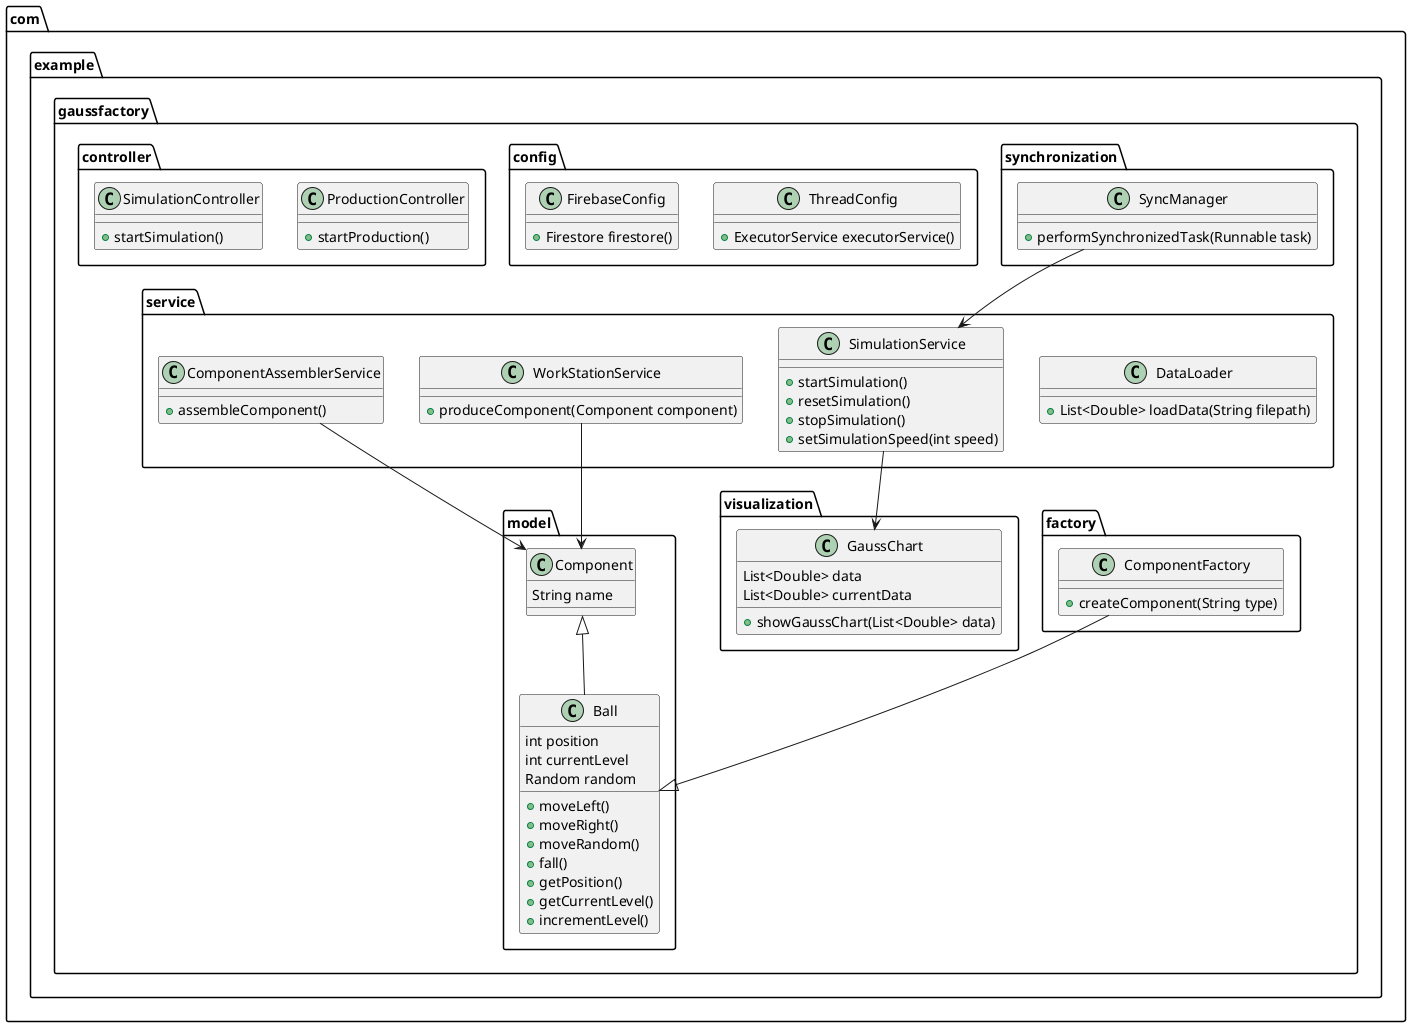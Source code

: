 @startuml

package com.example.gaussfactory.model {
    class Component {
        String name
    }

    class Ball extends Component {
        int position
        int currentLevel
        Random random
        + moveLeft()
        + moveRight()
        + moveRandom()
        + fall()
        + getPosition()
        + getCurrentLevel()
        + incrementLevel()
    }
}

package com.example.gaussfactory.service {
    class DataLoader {
        + List<Double> loadData(String filepath)
    }

    class ComponentAssemblerService {
        + assembleComponent()
    }

    class WorkStationService {
        + produceComponent(Component component)
    }

    class SimulationService {
        + startSimulation()
        + resetSimulation()
        + stopSimulation()
        + setSimulationSpeed(int speed)
    }
}

package com.example.gaussfactory.factory {
    class ComponentFactory {
        + createComponent(String type)
    }
}

package com.example.gaussfactory.visualization {
    class GaussChart {
        List<Double> data
        List<Double> currentData
        + showGaussChart(List<Double> data)
    }
}

package com.example.gaussfactory.synchronization {
    class SyncManager {
        + performSynchronizedTask(Runnable task)
    }
}

package com.example.gaussfactory.config {
    class ThreadConfig {
        + ExecutorService executorService()
    }

    class FirebaseConfig {
        + Firestore firestore()
    }
}

package com.example.gaussfactory.controller {
    class ProductionController {
        + startProduction()
    }

    class SimulationController {
        + startSimulation()
    }
}

ComponentFactory --|> Ball
ComponentAssemblerService --> Component
WorkStationService --> Component
SyncManager --> SimulationService
SimulationService --> GaussChart

@enduml
